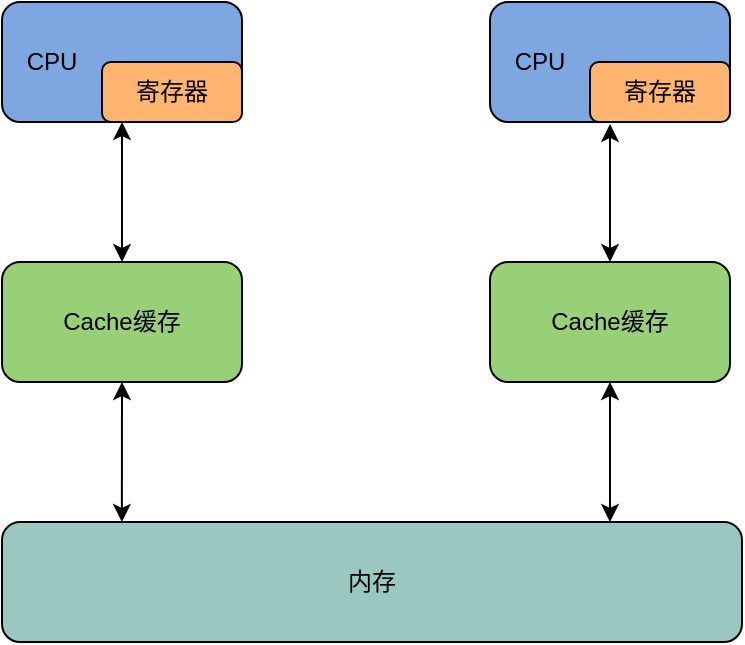 <mxfile version="13.0.3" type="device"><diagram id="yH_ZbmaW7dx7cCR6hj4_" name="第 1 页"><mxGraphModel dx="1346" dy="790" grid="1" gridSize="10" guides="1" tooltips="1" connect="1" arrows="1" fold="1" page="1" pageScale="1" pageWidth="827" pageHeight="1169" math="0" shadow="0"><root><mxCell id="0"/><mxCell id="1" parent="0"/><mxCell id="mgGFNjiFa8X24jcRfrJM-1" value="CPU&amp;nbsp; &amp;nbsp; &amp;nbsp; &amp;nbsp; &amp;nbsp; &amp;nbsp; &amp;nbsp; &amp;nbsp; &amp;nbsp; &amp;nbsp; &amp;nbsp;" style="rounded=1;whiteSpace=wrap;html=1;fillColor=#7EA6E0;" vertex="1" parent="1"><mxGeometry x="170" y="130" width="120" height="60" as="geometry"/></mxCell><mxCell id="mgGFNjiFa8X24jcRfrJM-2" value="Cache缓存" style="rounded=1;whiteSpace=wrap;html=1;fillColor=#97D077;" vertex="1" parent="1"><mxGeometry x="170" y="260" width="120" height="60" as="geometry"/></mxCell><mxCell id="mgGFNjiFa8X24jcRfrJM-3" value="寄存器" style="rounded=1;whiteSpace=wrap;html=1;fillColor=#FFB570;" vertex="1" parent="1"><mxGeometry x="220" y="160" width="70" height="30" as="geometry"/></mxCell><mxCell id="mgGFNjiFa8X24jcRfrJM-4" value="CPU&amp;nbsp; &amp;nbsp; &amp;nbsp; &amp;nbsp; &amp;nbsp; &amp;nbsp; &amp;nbsp; &amp;nbsp; &amp;nbsp; &amp;nbsp; &amp;nbsp;" style="rounded=1;whiteSpace=wrap;html=1;fillColor=#7EA6E0;" vertex="1" parent="1"><mxGeometry x="414" y="130" width="120" height="60" as="geometry"/></mxCell><mxCell id="mgGFNjiFa8X24jcRfrJM-5" value="Cache缓存" style="rounded=1;whiteSpace=wrap;html=1;fillColor=#97D077;" vertex="1" parent="1"><mxGeometry x="414" y="260" width="120" height="60" as="geometry"/></mxCell><mxCell id="mgGFNjiFa8X24jcRfrJM-6" value="寄存器" style="rounded=1;whiteSpace=wrap;html=1;fillColor=#FFB570;" vertex="1" parent="1"><mxGeometry x="464" y="160" width="70" height="30" as="geometry"/></mxCell><mxCell id="mgGFNjiFa8X24jcRfrJM-7" value="内存" style="rounded=1;whiteSpace=wrap;html=1;fillColor=#9AC7BF;" vertex="1" parent="1"><mxGeometry x="170" y="390" width="370" height="60" as="geometry"/></mxCell><mxCell id="mgGFNjiFa8X24jcRfrJM-11" value="" style="endArrow=classic;startArrow=classic;html=1;entryX=0.5;entryY=1;entryDx=0;entryDy=0;" edge="1" parent="1" target="mgGFNjiFa8X24jcRfrJM-5"><mxGeometry width="50" height="50" relative="1" as="geometry"><mxPoint x="474" y="390" as="sourcePoint"/><mxPoint x="510" y="290" as="targetPoint"/></mxGeometry></mxCell><mxCell id="mgGFNjiFa8X24jcRfrJM-12" value="" style="endArrow=classic;startArrow=classic;html=1;entryX=0.5;entryY=1;entryDx=0;entryDy=0;exitX=0.162;exitY=0;exitDx=0;exitDy=0;exitPerimeter=0;" edge="1" parent="1" source="mgGFNjiFa8X24jcRfrJM-7" target="mgGFNjiFa8X24jcRfrJM-2"><mxGeometry width="50" height="50" relative="1" as="geometry"><mxPoint x="460" y="340" as="sourcePoint"/><mxPoint x="510" y="290" as="targetPoint"/></mxGeometry></mxCell><mxCell id="mgGFNjiFa8X24jcRfrJM-13" value="" style="endArrow=classic;startArrow=classic;html=1;exitX=0.5;exitY=0;exitDx=0;exitDy=0;" edge="1" parent="1" source="mgGFNjiFa8X24jcRfrJM-2"><mxGeometry width="50" height="50" relative="1" as="geometry"><mxPoint x="460" y="340" as="sourcePoint"/><mxPoint x="230" y="190" as="targetPoint"/></mxGeometry></mxCell><mxCell id="mgGFNjiFa8X24jcRfrJM-14" value="" style="endArrow=classic;startArrow=classic;html=1;entryX=0.143;entryY=1.033;entryDx=0;entryDy=0;entryPerimeter=0;exitX=0.5;exitY=0;exitDx=0;exitDy=0;" edge="1" parent="1" source="mgGFNjiFa8X24jcRfrJM-5" target="mgGFNjiFa8X24jcRfrJM-6"><mxGeometry width="50" height="50" relative="1" as="geometry"><mxPoint x="460" y="340" as="sourcePoint"/><mxPoint x="510" y="290" as="targetPoint"/></mxGeometry></mxCell></root></mxGraphModel></diagram></mxfile>
